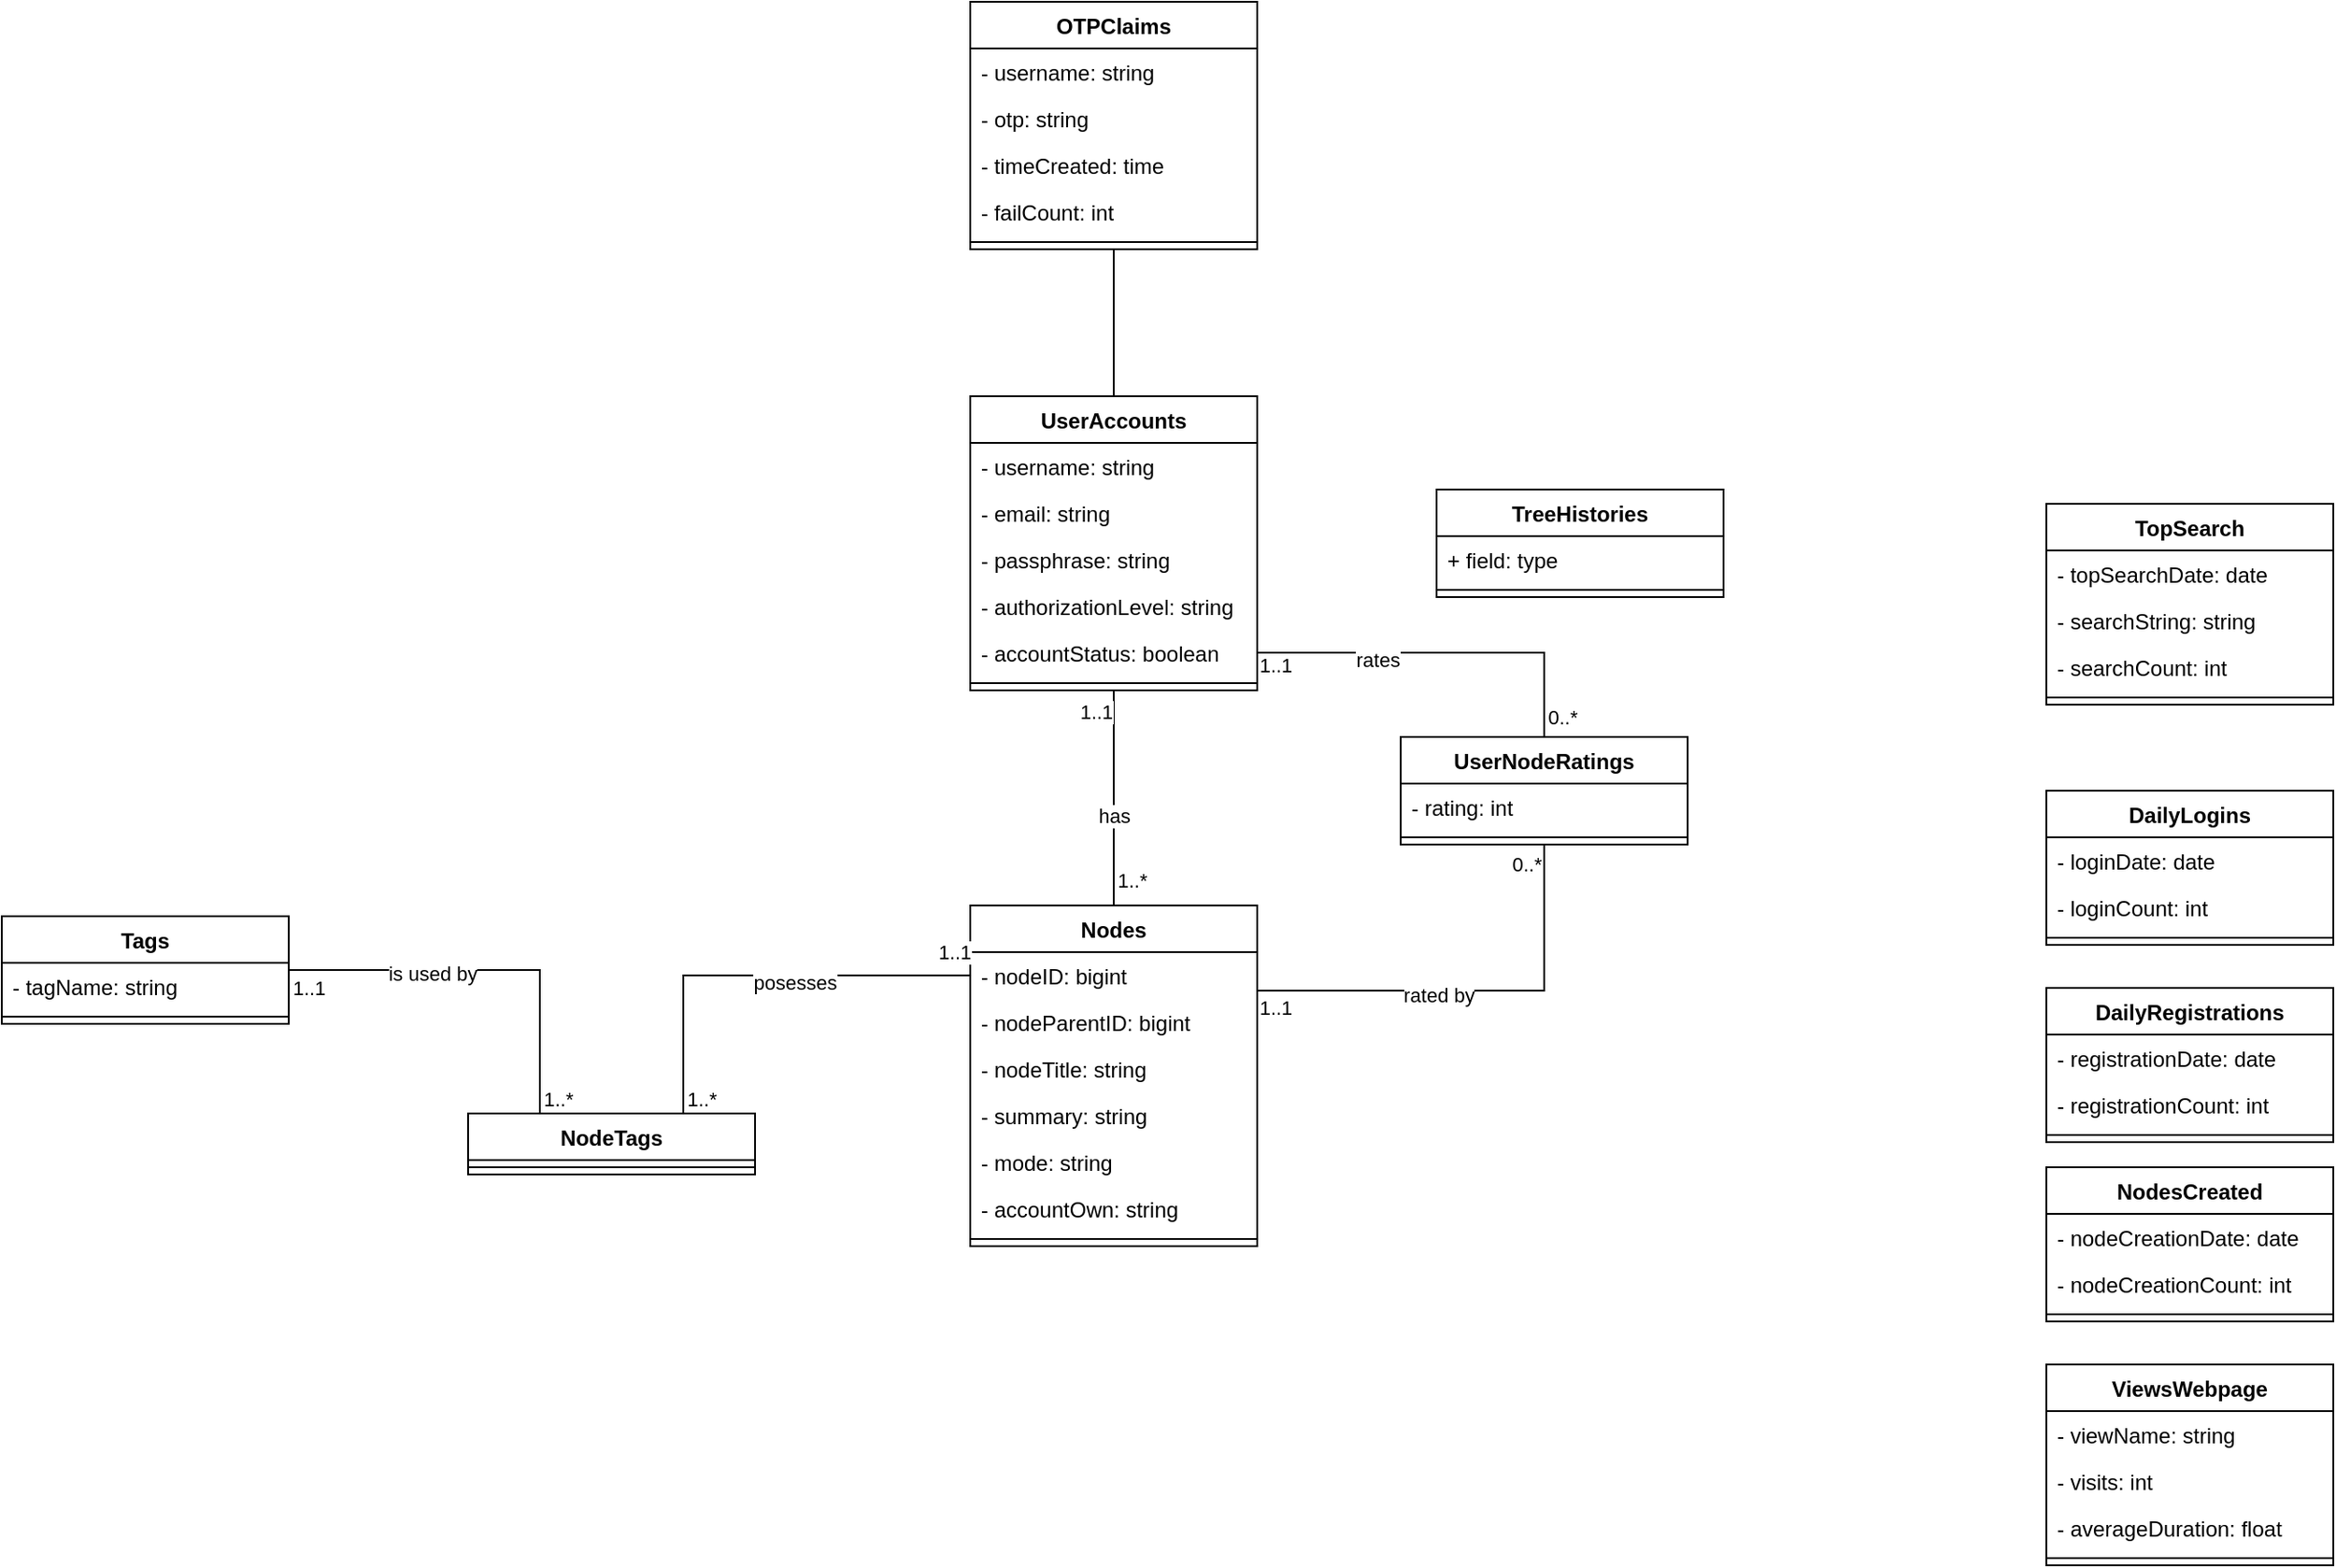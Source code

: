 <mxfile version="16.5.1" type="device"><diagram id="lFwvNTjZ4TGkcqttbsf9" name="Page-1"><mxGraphModel dx="1888" dy="1709" grid="1" gridSize="10" guides="1" tooltips="1" connect="1" arrows="1" fold="1" page="1" pageScale="1" pageWidth="850" pageHeight="1100" math="0" shadow="0"><root><mxCell id="0"/><mxCell id="1" parent="0"/><mxCell id="Ge9G01e_JDHmW3a4mc5M-5" style="edgeStyle=orthogonalEdgeStyle;rounded=0;orthogonalLoop=1;jettySize=auto;html=1;exitX=0.5;exitY=1;exitDx=0;exitDy=0;entryX=0.5;entryY=0;entryDx=0;entryDy=0;endArrow=none;endFill=0;" edge="1" parent="1" source="4IYzHmXBYEM75KDTKfIA-5" target="4IYzHmXBYEM75KDTKfIA-9"><mxGeometry relative="1" as="geometry"/></mxCell><mxCell id="4IYzHmXBYEM75KDTKfIA-5" value="OTPClaims" style="swimlane;fontStyle=1;align=center;verticalAlign=top;childLayout=stackLayout;horizontal=1;startSize=26;horizontalStack=0;resizeParent=1;resizeParentMax=0;resizeLast=0;collapsible=1;marginBottom=0;" parent="1" vertex="1"><mxGeometry x="-80" y="-170" width="160" height="138" as="geometry"/></mxCell><mxCell id="4IYzHmXBYEM75KDTKfIA-6" value="- username: string" style="text;strokeColor=none;fillColor=none;align=left;verticalAlign=top;spacingLeft=4;spacingRight=4;overflow=hidden;rotatable=0;points=[[0,0.5],[1,0.5]];portConstraint=eastwest;" parent="4IYzHmXBYEM75KDTKfIA-5" vertex="1"><mxGeometry y="26" width="160" height="26" as="geometry"/></mxCell><mxCell id="4IYzHmXBYEM75KDTKfIA-42" value="- otp: string" style="text;strokeColor=none;fillColor=none;align=left;verticalAlign=top;spacingLeft=4;spacingRight=4;overflow=hidden;rotatable=0;points=[[0,0.5],[1,0.5]];portConstraint=eastwest;" parent="4IYzHmXBYEM75KDTKfIA-5" vertex="1"><mxGeometry y="52" width="160" height="26" as="geometry"/></mxCell><mxCell id="4IYzHmXBYEM75KDTKfIA-43" value="- timeCreated: time" style="text;strokeColor=none;fillColor=none;align=left;verticalAlign=top;spacingLeft=4;spacingRight=4;overflow=hidden;rotatable=0;points=[[0,0.5],[1,0.5]];portConstraint=eastwest;" parent="4IYzHmXBYEM75KDTKfIA-5" vertex="1"><mxGeometry y="78" width="160" height="26" as="geometry"/></mxCell><mxCell id="4IYzHmXBYEM75KDTKfIA-44" value="- failCount: int" style="text;strokeColor=none;fillColor=none;align=left;verticalAlign=top;spacingLeft=4;spacingRight=4;overflow=hidden;rotatable=0;points=[[0,0.5],[1,0.5]];portConstraint=eastwest;" parent="4IYzHmXBYEM75KDTKfIA-5" vertex="1"><mxGeometry y="104" width="160" height="26" as="geometry"/></mxCell><mxCell id="4IYzHmXBYEM75KDTKfIA-7" value="" style="line;strokeWidth=1;fillColor=none;align=left;verticalAlign=middle;spacingTop=-1;spacingLeft=3;spacingRight=3;rotatable=0;labelPosition=right;points=[];portConstraint=eastwest;" parent="4IYzHmXBYEM75KDTKfIA-5" vertex="1"><mxGeometry y="130" width="160" height="8" as="geometry"/></mxCell><mxCell id="pYfyN74Ko_RccfEZqLN0-1" style="edgeStyle=orthogonalEdgeStyle;rounded=0;orthogonalLoop=1;jettySize=auto;html=1;entryX=0.5;entryY=0;entryDx=0;entryDy=0;endArrow=none;endFill=0;exitX=0.5;exitY=1;exitDx=0;exitDy=0;" parent="1" source="4IYzHmXBYEM75KDTKfIA-9" target="4IYzHmXBYEM75KDTKfIA-25" edge="1"><mxGeometry relative="1" as="geometry"><mxPoint y="230" as="sourcePoint"/></mxGeometry></mxCell><mxCell id="Ge9G01e_JDHmW3a4mc5M-1" value="1..*" style="edgeLabel;html=1;align=center;verticalAlign=middle;resizable=0;points=[];" vertex="1" connectable="0" parent="pYfyN74Ko_RccfEZqLN0-1"><mxGeometry x="0.783" y="1" relative="1" as="geometry"><mxPoint x="9" y="-1" as="offset"/></mxGeometry></mxCell><mxCell id="Ge9G01e_JDHmW3a4mc5M-2" value="has" style="edgeLabel;html=1;align=center;verticalAlign=middle;resizable=0;points=[];" vertex="1" connectable="0" parent="pYfyN74Ko_RccfEZqLN0-1"><mxGeometry x="0.157" y="-8" relative="1" as="geometry"><mxPoint x="8" as="offset"/></mxGeometry></mxCell><mxCell id="Ge9G01e_JDHmW3a4mc5M-3" value="1..1" style="edgeLabel;html=1;align=center;verticalAlign=middle;resizable=0;points=[];" vertex="1" connectable="0" parent="pYfyN74Ko_RccfEZqLN0-1"><mxGeometry x="-0.807" y="1" relative="1" as="geometry"><mxPoint x="-11" as="offset"/></mxGeometry></mxCell><mxCell id="4IYzHmXBYEM75KDTKfIA-9" value="UserAccounts" style="swimlane;fontStyle=1;align=center;verticalAlign=top;childLayout=stackLayout;horizontal=1;startSize=26;horizontalStack=0;resizeParent=1;resizeParentMax=0;resizeLast=0;collapsible=1;marginBottom=0;" parent="1" vertex="1"><mxGeometry x="-80" y="50" width="160" height="164" as="geometry"/></mxCell><mxCell id="4IYzHmXBYEM75KDTKfIA-38" value="- username: string" style="text;strokeColor=none;fillColor=none;align=left;verticalAlign=top;spacingLeft=4;spacingRight=4;overflow=hidden;rotatable=0;points=[[0,0.5],[1,0.5]];portConstraint=eastwest;" parent="4IYzHmXBYEM75KDTKfIA-9" vertex="1"><mxGeometry y="26" width="160" height="26" as="geometry"/></mxCell><mxCell id="4IYzHmXBYEM75KDTKfIA-39" value="- email: string" style="text;strokeColor=none;fillColor=none;align=left;verticalAlign=top;spacingLeft=4;spacingRight=4;overflow=hidden;rotatable=0;points=[[0,0.5],[1,0.5]];portConstraint=eastwest;" parent="4IYzHmXBYEM75KDTKfIA-9" vertex="1"><mxGeometry y="52" width="160" height="26" as="geometry"/></mxCell><mxCell id="4IYzHmXBYEM75KDTKfIA-40" value="- passphrase: string" style="text;strokeColor=none;fillColor=none;align=left;verticalAlign=top;spacingLeft=4;spacingRight=4;overflow=hidden;rotatable=0;points=[[0,0.5],[1,0.5]];portConstraint=eastwest;" parent="4IYzHmXBYEM75KDTKfIA-9" vertex="1"><mxGeometry y="78" width="160" height="26" as="geometry"/></mxCell><mxCell id="4IYzHmXBYEM75KDTKfIA-41" value="- authorizationLevel: string" style="text;strokeColor=none;fillColor=none;align=left;verticalAlign=top;spacingLeft=4;spacingRight=4;overflow=hidden;rotatable=0;points=[[0,0.5],[1,0.5]];portConstraint=eastwest;" parent="4IYzHmXBYEM75KDTKfIA-9" vertex="1"><mxGeometry y="104" width="160" height="26" as="geometry"/></mxCell><mxCell id="4IYzHmXBYEM75KDTKfIA-10" value="- accountStatus: boolean" style="text;strokeColor=none;fillColor=none;align=left;verticalAlign=top;spacingLeft=4;spacingRight=4;overflow=hidden;rotatable=0;points=[[0,0.5],[1,0.5]];portConstraint=eastwest;" parent="4IYzHmXBYEM75KDTKfIA-9" vertex="1"><mxGeometry y="130" width="160" height="26" as="geometry"/></mxCell><mxCell id="4IYzHmXBYEM75KDTKfIA-11" value="" style="line;strokeWidth=1;fillColor=none;align=left;verticalAlign=middle;spacingTop=-1;spacingLeft=3;spacingRight=3;rotatable=0;labelPosition=right;points=[];portConstraint=eastwest;" parent="4IYzHmXBYEM75KDTKfIA-9" vertex="1"><mxGeometry y="156" width="160" height="8" as="geometry"/></mxCell><mxCell id="4IYzHmXBYEM75KDTKfIA-13" value="DailyRegistrations" style="swimlane;fontStyle=1;align=center;verticalAlign=top;childLayout=stackLayout;horizontal=1;startSize=26;horizontalStack=0;resizeParent=1;resizeParentMax=0;resizeLast=0;collapsible=1;marginBottom=0;" parent="1" vertex="1"><mxGeometry x="520" y="380" width="160" height="86" as="geometry"/></mxCell><mxCell id="4IYzHmXBYEM75KDTKfIA-53" value="- registrationDate: date" style="text;strokeColor=none;fillColor=none;align=left;verticalAlign=top;spacingLeft=4;spacingRight=4;overflow=hidden;rotatable=0;points=[[0,0.5],[1,0.5]];portConstraint=eastwest;" parent="4IYzHmXBYEM75KDTKfIA-13" vertex="1"><mxGeometry y="26" width="160" height="26" as="geometry"/></mxCell><mxCell id="4IYzHmXBYEM75KDTKfIA-14" value="- registrationCount: int" style="text;strokeColor=none;fillColor=none;align=left;verticalAlign=top;spacingLeft=4;spacingRight=4;overflow=hidden;rotatable=0;points=[[0,0.5],[1,0.5]];portConstraint=eastwest;" parent="4IYzHmXBYEM75KDTKfIA-13" vertex="1"><mxGeometry y="52" width="160" height="26" as="geometry"/></mxCell><mxCell id="4IYzHmXBYEM75KDTKfIA-15" value="" style="line;strokeWidth=1;fillColor=none;align=left;verticalAlign=middle;spacingTop=-1;spacingLeft=3;spacingRight=3;rotatable=0;labelPosition=right;points=[];portConstraint=eastwest;" parent="4IYzHmXBYEM75KDTKfIA-13" vertex="1"><mxGeometry y="78" width="160" height="8" as="geometry"/></mxCell><mxCell id="4IYzHmXBYEM75KDTKfIA-16" value="ViewsWebpage" style="swimlane;fontStyle=1;align=center;verticalAlign=top;childLayout=stackLayout;horizontal=1;startSize=26;horizontalStack=0;resizeParent=1;resizeParentMax=0;resizeLast=0;collapsible=1;marginBottom=0;" parent="1" vertex="1"><mxGeometry x="520" y="590" width="160" height="112" as="geometry"/></mxCell><mxCell id="4IYzHmXBYEM75KDTKfIA-17" value="- viewName: string" style="text;strokeColor=none;fillColor=none;align=left;verticalAlign=top;spacingLeft=4;spacingRight=4;overflow=hidden;rotatable=0;points=[[0,0.5],[1,0.5]];portConstraint=eastwest;" parent="4IYzHmXBYEM75KDTKfIA-16" vertex="1"><mxGeometry y="26" width="160" height="26" as="geometry"/></mxCell><mxCell id="4IYzHmXBYEM75KDTKfIA-51" value="- visits: int" style="text;strokeColor=none;fillColor=none;align=left;verticalAlign=top;spacingLeft=4;spacingRight=4;overflow=hidden;rotatable=0;points=[[0,0.5],[1,0.5]];portConstraint=eastwest;" parent="4IYzHmXBYEM75KDTKfIA-16" vertex="1"><mxGeometry y="52" width="160" height="26" as="geometry"/></mxCell><mxCell id="4IYzHmXBYEM75KDTKfIA-52" value="- averageDuration: float" style="text;strokeColor=none;fillColor=none;align=left;verticalAlign=top;spacingLeft=4;spacingRight=4;overflow=hidden;rotatable=0;points=[[0,0.5],[1,0.5]];portConstraint=eastwest;" parent="4IYzHmXBYEM75KDTKfIA-16" vertex="1"><mxGeometry y="78" width="160" height="26" as="geometry"/></mxCell><mxCell id="4IYzHmXBYEM75KDTKfIA-18" value="" style="line;strokeWidth=1;fillColor=none;align=left;verticalAlign=middle;spacingTop=-1;spacingLeft=3;spacingRight=3;rotatable=0;labelPosition=right;points=[];portConstraint=eastwest;" parent="4IYzHmXBYEM75KDTKfIA-16" vertex="1"><mxGeometry y="104" width="160" height="8" as="geometry"/></mxCell><mxCell id="4IYzHmXBYEM75KDTKfIA-19" value="TreeHistories" style="swimlane;fontStyle=1;align=center;verticalAlign=top;childLayout=stackLayout;horizontal=1;startSize=26;horizontalStack=0;resizeParent=1;resizeParentMax=0;resizeLast=0;collapsible=1;marginBottom=0;" parent="1" vertex="1"><mxGeometry x="180" y="102" width="160" height="60" as="geometry"/></mxCell><mxCell id="4IYzHmXBYEM75KDTKfIA-20" value="+ field: type" style="text;strokeColor=none;fillColor=none;align=left;verticalAlign=top;spacingLeft=4;spacingRight=4;overflow=hidden;rotatable=0;points=[[0,0.5],[1,0.5]];portConstraint=eastwest;" parent="4IYzHmXBYEM75KDTKfIA-19" vertex="1"><mxGeometry y="26" width="160" height="26" as="geometry"/></mxCell><mxCell id="4IYzHmXBYEM75KDTKfIA-21" value="" style="line;strokeWidth=1;fillColor=none;align=left;verticalAlign=middle;spacingTop=-1;spacingLeft=3;spacingRight=3;rotatable=0;labelPosition=right;points=[];portConstraint=eastwest;" parent="4IYzHmXBYEM75KDTKfIA-19" vertex="1"><mxGeometry y="52" width="160" height="8" as="geometry"/></mxCell><mxCell id="Ge9G01e_JDHmW3a4mc5M-12" style="edgeStyle=orthogonalEdgeStyle;rounded=0;orthogonalLoop=1;jettySize=auto;html=1;entryX=0.25;entryY=0;entryDx=0;entryDy=0;endArrow=none;endFill=0;" edge="1" parent="1" source="4IYzHmXBYEM75KDTKfIA-22" target="Ge9G01e_JDHmW3a4mc5M-9"><mxGeometry relative="1" as="geometry"/></mxCell><mxCell id="Ge9G01e_JDHmW3a4mc5M-13" value="1..*" style="edgeLabel;html=1;align=center;verticalAlign=middle;resizable=0;points=[];" vertex="1" connectable="0" parent="Ge9G01e_JDHmW3a4mc5M-12"><mxGeometry x="0.816" y="3" relative="1" as="geometry"><mxPoint x="7" y="12" as="offset"/></mxGeometry></mxCell><mxCell id="Ge9G01e_JDHmW3a4mc5M-14" value="1..1" style="edgeLabel;html=1;align=center;verticalAlign=middle;resizable=0;points=[];" vertex="1" connectable="0" parent="Ge9G01e_JDHmW3a4mc5M-12"><mxGeometry x="-0.669" y="1" relative="1" as="geometry"><mxPoint x="-26" y="11" as="offset"/></mxGeometry></mxCell><mxCell id="Ge9G01e_JDHmW3a4mc5M-29" value="is used by" style="edgeLabel;html=1;align=center;verticalAlign=middle;resizable=0;points=[];" vertex="1" connectable="0" parent="Ge9G01e_JDHmW3a4mc5M-12"><mxGeometry x="-0.276" y="-2" relative="1" as="geometry"><mxPoint as="offset"/></mxGeometry></mxCell><mxCell id="4IYzHmXBYEM75KDTKfIA-22" value="Tags" style="swimlane;fontStyle=1;align=center;verticalAlign=top;childLayout=stackLayout;horizontal=1;startSize=26;horizontalStack=0;resizeParent=1;resizeParentMax=0;resizeLast=0;collapsible=1;marginBottom=0;" parent="1" vertex="1"><mxGeometry x="-620" y="340" width="160" height="60" as="geometry"/></mxCell><mxCell id="4IYzHmXBYEM75KDTKfIA-23" value="- tagName: string" style="text;strokeColor=none;fillColor=none;align=left;verticalAlign=top;spacingLeft=4;spacingRight=4;overflow=hidden;rotatable=0;points=[[0,0.5],[1,0.5]];portConstraint=eastwest;" parent="4IYzHmXBYEM75KDTKfIA-22" vertex="1"><mxGeometry y="26" width="160" height="26" as="geometry"/></mxCell><mxCell id="4IYzHmXBYEM75KDTKfIA-24" value="" style="line;strokeWidth=1;fillColor=none;align=left;verticalAlign=middle;spacingTop=-1;spacingLeft=3;spacingRight=3;rotatable=0;labelPosition=right;points=[];portConstraint=eastwest;" parent="4IYzHmXBYEM75KDTKfIA-22" vertex="1"><mxGeometry y="52" width="160" height="8" as="geometry"/></mxCell><mxCell id="Ge9G01e_JDHmW3a4mc5M-20" style="edgeStyle=orthogonalEdgeStyle;rounded=0;orthogonalLoop=1;jettySize=auto;html=1;exitX=1;exitY=0.25;exitDx=0;exitDy=0;entryX=0.5;entryY=1;entryDx=0;entryDy=0;endArrow=none;endFill=0;" edge="1" parent="1" source="4IYzHmXBYEM75KDTKfIA-25" target="Ge9G01e_JDHmW3a4mc5M-17"><mxGeometry relative="1" as="geometry"/></mxCell><mxCell id="Ge9G01e_JDHmW3a4mc5M-24" value="0..*" style="edgeLabel;html=1;align=center;verticalAlign=middle;resizable=0;points=[];" vertex="1" connectable="0" parent="Ge9G01e_JDHmW3a4mc5M-20"><mxGeometry x="0.894" y="1" relative="1" as="geometry"><mxPoint x="-9" y="-2" as="offset"/></mxGeometry></mxCell><mxCell id="Ge9G01e_JDHmW3a4mc5M-25" value="1..1" style="edgeLabel;html=1;align=center;verticalAlign=middle;resizable=0;points=[];" vertex="1" connectable="0" parent="Ge9G01e_JDHmW3a4mc5M-20"><mxGeometry x="-0.884" y="-2" relative="1" as="geometry"><mxPoint x="-4" y="7" as="offset"/></mxGeometry></mxCell><mxCell id="Ge9G01e_JDHmW3a4mc5M-27" value="rated by" style="edgeLabel;html=1;align=center;verticalAlign=middle;resizable=0;points=[];" vertex="1" connectable="0" parent="Ge9G01e_JDHmW3a4mc5M-20"><mxGeometry x="-0.167" y="-2" relative="1" as="geometry"><mxPoint as="offset"/></mxGeometry></mxCell><mxCell id="4IYzHmXBYEM75KDTKfIA-25" value="Nodes" style="swimlane;fontStyle=1;align=center;verticalAlign=top;childLayout=stackLayout;horizontal=1;startSize=26;horizontalStack=0;resizeParent=1;resizeParentMax=0;resizeLast=0;collapsible=1;marginBottom=0;" parent="1" vertex="1"><mxGeometry x="-80" y="334" width="160" height="190" as="geometry"/></mxCell><mxCell id="4IYzHmXBYEM75KDTKfIA-45" value="- nodeID: bigint" style="text;strokeColor=none;fillColor=none;align=left;verticalAlign=top;spacingLeft=4;spacingRight=4;overflow=hidden;rotatable=0;points=[[0,0.5],[1,0.5]];portConstraint=eastwest;" parent="4IYzHmXBYEM75KDTKfIA-25" vertex="1"><mxGeometry y="26" width="160" height="26" as="geometry"/></mxCell><mxCell id="4IYzHmXBYEM75KDTKfIA-46" value="- nodeParentID: bigint" style="text;strokeColor=none;fillColor=none;align=left;verticalAlign=top;spacingLeft=4;spacingRight=4;overflow=hidden;rotatable=0;points=[[0,0.5],[1,0.5]];portConstraint=eastwest;" parent="4IYzHmXBYEM75KDTKfIA-25" vertex="1"><mxGeometry y="52" width="160" height="26" as="geometry"/></mxCell><mxCell id="4IYzHmXBYEM75KDTKfIA-47" value="- nodeTitle: string" style="text;strokeColor=none;fillColor=none;align=left;verticalAlign=top;spacingLeft=4;spacingRight=4;overflow=hidden;rotatable=0;points=[[0,0.5],[1,0.5]];portConstraint=eastwest;" parent="4IYzHmXBYEM75KDTKfIA-25" vertex="1"><mxGeometry y="78" width="160" height="26" as="geometry"/></mxCell><mxCell id="4IYzHmXBYEM75KDTKfIA-48" value="- summary: string" style="text;strokeColor=none;fillColor=none;align=left;verticalAlign=top;spacingLeft=4;spacingRight=4;overflow=hidden;rotatable=0;points=[[0,0.5],[1,0.5]];portConstraint=eastwest;" parent="4IYzHmXBYEM75KDTKfIA-25" vertex="1"><mxGeometry y="104" width="160" height="26" as="geometry"/></mxCell><mxCell id="4IYzHmXBYEM75KDTKfIA-49" value="- mode: string" style="text;strokeColor=none;fillColor=none;align=left;verticalAlign=top;spacingLeft=4;spacingRight=4;overflow=hidden;rotatable=0;points=[[0,0.5],[1,0.5]];portConstraint=eastwest;" parent="4IYzHmXBYEM75KDTKfIA-25" vertex="1"><mxGeometry y="130" width="160" height="26" as="geometry"/></mxCell><mxCell id="4IYzHmXBYEM75KDTKfIA-26" value="- accountOwn: string" style="text;strokeColor=none;fillColor=none;align=left;verticalAlign=top;spacingLeft=4;spacingRight=4;overflow=hidden;rotatable=0;points=[[0,0.5],[1,0.5]];portConstraint=eastwest;" parent="4IYzHmXBYEM75KDTKfIA-25" vertex="1"><mxGeometry y="156" width="160" height="26" as="geometry"/></mxCell><mxCell id="4IYzHmXBYEM75KDTKfIA-27" value="" style="line;strokeWidth=1;fillColor=none;align=left;verticalAlign=middle;spacingTop=-1;spacingLeft=3;spacingRight=3;rotatable=0;labelPosition=right;points=[];portConstraint=eastwest;" parent="4IYzHmXBYEM75KDTKfIA-25" vertex="1"><mxGeometry y="182" width="160" height="8" as="geometry"/></mxCell><mxCell id="4IYzHmXBYEM75KDTKfIA-28" value="DailyLogins" style="swimlane;fontStyle=1;align=center;verticalAlign=top;childLayout=stackLayout;horizontal=1;startSize=26;horizontalStack=0;resizeParent=1;resizeParentMax=0;resizeLast=0;collapsible=1;marginBottom=0;" parent="1" vertex="1"><mxGeometry x="520" y="270" width="160" height="86" as="geometry"/></mxCell><mxCell id="4IYzHmXBYEM75KDTKfIA-54" value="- loginDate: date" style="text;strokeColor=none;fillColor=none;align=left;verticalAlign=top;spacingLeft=4;spacingRight=4;overflow=hidden;rotatable=0;points=[[0,0.5],[1,0.5]];portConstraint=eastwest;" parent="4IYzHmXBYEM75KDTKfIA-28" vertex="1"><mxGeometry y="26" width="160" height="26" as="geometry"/></mxCell><mxCell id="4IYzHmXBYEM75KDTKfIA-29" value="- loginCount: int" style="text;strokeColor=none;fillColor=none;align=left;verticalAlign=top;spacingLeft=4;spacingRight=4;overflow=hidden;rotatable=0;points=[[0,0.5],[1,0.5]];portConstraint=eastwest;" parent="4IYzHmXBYEM75KDTKfIA-28" vertex="1"><mxGeometry y="52" width="160" height="26" as="geometry"/></mxCell><mxCell id="4IYzHmXBYEM75KDTKfIA-30" value="" style="line;strokeWidth=1;fillColor=none;align=left;verticalAlign=middle;spacingTop=-1;spacingLeft=3;spacingRight=3;rotatable=0;labelPosition=right;points=[];portConstraint=eastwest;" parent="4IYzHmXBYEM75KDTKfIA-28" vertex="1"><mxGeometry y="78" width="160" height="8" as="geometry"/></mxCell><mxCell id="4IYzHmXBYEM75KDTKfIA-31" value="TopSearch" style="swimlane;fontStyle=1;align=center;verticalAlign=top;childLayout=stackLayout;horizontal=1;startSize=26;horizontalStack=0;resizeParent=1;resizeParentMax=0;resizeLast=0;collapsible=1;marginBottom=0;" parent="1" vertex="1"><mxGeometry x="520" y="110" width="160" height="112" as="geometry"/></mxCell><mxCell id="4IYzHmXBYEM75KDTKfIA-55" value="- topSearchDate: date" style="text;strokeColor=none;fillColor=none;align=left;verticalAlign=top;spacingLeft=4;spacingRight=4;overflow=hidden;rotatable=0;points=[[0,0.5],[1,0.5]];portConstraint=eastwest;" parent="4IYzHmXBYEM75KDTKfIA-31" vertex="1"><mxGeometry y="26" width="160" height="26" as="geometry"/></mxCell><mxCell id="4IYzHmXBYEM75KDTKfIA-56" value="- searchString: string" style="text;strokeColor=none;fillColor=none;align=left;verticalAlign=top;spacingLeft=4;spacingRight=4;overflow=hidden;rotatable=0;points=[[0,0.5],[1,0.5]];portConstraint=eastwest;" parent="4IYzHmXBYEM75KDTKfIA-31" vertex="1"><mxGeometry y="52" width="160" height="26" as="geometry"/></mxCell><mxCell id="4IYzHmXBYEM75KDTKfIA-32" value="- searchCount: int" style="text;strokeColor=none;fillColor=none;align=left;verticalAlign=top;spacingLeft=4;spacingRight=4;overflow=hidden;rotatable=0;points=[[0,0.5],[1,0.5]];portConstraint=eastwest;" parent="4IYzHmXBYEM75KDTKfIA-31" vertex="1"><mxGeometry y="78" width="160" height="26" as="geometry"/></mxCell><mxCell id="4IYzHmXBYEM75KDTKfIA-33" value="" style="line;strokeWidth=1;fillColor=none;align=left;verticalAlign=middle;spacingTop=-1;spacingLeft=3;spacingRight=3;rotatable=0;labelPosition=right;points=[];portConstraint=eastwest;" parent="4IYzHmXBYEM75KDTKfIA-31" vertex="1"><mxGeometry y="104" width="160" height="8" as="geometry"/></mxCell><mxCell id="4IYzHmXBYEM75KDTKfIA-34" value="NodesCreated" style="swimlane;fontStyle=1;align=center;verticalAlign=top;childLayout=stackLayout;horizontal=1;startSize=26;horizontalStack=0;resizeParent=1;resizeParentMax=0;resizeLast=0;collapsible=1;marginBottom=0;" parent="1" vertex="1"><mxGeometry x="520" y="480" width="160" height="86" as="geometry"/></mxCell><mxCell id="4IYzHmXBYEM75KDTKfIA-57" value="- nodeCreationDate: date" style="text;strokeColor=none;fillColor=none;align=left;verticalAlign=top;spacingLeft=4;spacingRight=4;overflow=hidden;rotatable=0;points=[[0,0.5],[1,0.5]];portConstraint=eastwest;" parent="4IYzHmXBYEM75KDTKfIA-34" vertex="1"><mxGeometry y="26" width="160" height="26" as="geometry"/></mxCell><mxCell id="4IYzHmXBYEM75KDTKfIA-35" value="- nodeCreationCount: int" style="text;strokeColor=none;fillColor=none;align=left;verticalAlign=top;spacingLeft=4;spacingRight=4;overflow=hidden;rotatable=0;points=[[0,0.5],[1,0.5]];portConstraint=eastwest;" parent="4IYzHmXBYEM75KDTKfIA-34" vertex="1"><mxGeometry y="52" width="160" height="26" as="geometry"/></mxCell><mxCell id="4IYzHmXBYEM75KDTKfIA-36" value="" style="line;strokeWidth=1;fillColor=none;align=left;verticalAlign=middle;spacingTop=-1;spacingLeft=3;spacingRight=3;rotatable=0;labelPosition=right;points=[];portConstraint=eastwest;" parent="4IYzHmXBYEM75KDTKfIA-34" vertex="1"><mxGeometry y="78" width="160" height="8" as="geometry"/></mxCell><mxCell id="Ge9G01e_JDHmW3a4mc5M-8" style="edgeStyle=orthogonalEdgeStyle;rounded=0;orthogonalLoop=1;jettySize=auto;html=1;exitX=0;exitY=0.5;exitDx=0;exitDy=0;endArrow=none;endFill=0;entryX=0.75;entryY=0;entryDx=0;entryDy=0;" edge="1" parent="1" source="4IYzHmXBYEM75KDTKfIA-45" target="Ge9G01e_JDHmW3a4mc5M-9"><mxGeometry relative="1" as="geometry"><mxPoint x="-300" y="373" as="targetPoint"/></mxGeometry></mxCell><mxCell id="Ge9G01e_JDHmW3a4mc5M-15" value="1..*" style="edgeLabel;html=1;align=center;verticalAlign=middle;resizable=0;points=[];" vertex="1" connectable="0" parent="Ge9G01e_JDHmW3a4mc5M-8"><mxGeometry x="0.821" y="-2" relative="1" as="geometry"><mxPoint x="12" y="13" as="offset"/></mxGeometry></mxCell><mxCell id="Ge9G01e_JDHmW3a4mc5M-16" value="1..1" style="edgeLabel;html=1;align=center;verticalAlign=middle;resizable=0;points=[];" vertex="1" connectable="0" parent="Ge9G01e_JDHmW3a4mc5M-8"><mxGeometry x="-0.75" relative="1" as="geometry"><mxPoint x="20" y="-13" as="offset"/></mxGeometry></mxCell><mxCell id="Ge9G01e_JDHmW3a4mc5M-28" value="posesses" style="edgeLabel;html=1;align=center;verticalAlign=middle;resizable=0;points=[];" vertex="1" connectable="0" parent="Ge9G01e_JDHmW3a4mc5M-8"><mxGeometry x="-0.17" y="4" relative="1" as="geometry"><mxPoint as="offset"/></mxGeometry></mxCell><mxCell id="Ge9G01e_JDHmW3a4mc5M-9" value="NodeTags" style="swimlane;fontStyle=1;align=center;verticalAlign=top;childLayout=stackLayout;horizontal=1;startSize=26;horizontalStack=0;resizeParent=1;resizeParentMax=0;resizeLast=0;collapsible=1;marginBottom=0;" vertex="1" parent="1"><mxGeometry x="-360" y="450" width="160" height="34" as="geometry"/></mxCell><mxCell id="Ge9G01e_JDHmW3a4mc5M-11" value="" style="line;strokeWidth=1;fillColor=none;align=left;verticalAlign=middle;spacingTop=-1;spacingLeft=3;spacingRight=3;rotatable=0;labelPosition=right;points=[];portConstraint=eastwest;" vertex="1" parent="Ge9G01e_JDHmW3a4mc5M-9"><mxGeometry y="26" width="160" height="8" as="geometry"/></mxCell><mxCell id="Ge9G01e_JDHmW3a4mc5M-17" value="UserNodeRatings" style="swimlane;fontStyle=1;align=center;verticalAlign=top;childLayout=stackLayout;horizontal=1;startSize=26;horizontalStack=0;resizeParent=1;resizeParentMax=0;resizeLast=0;collapsible=1;marginBottom=0;" vertex="1" parent="1"><mxGeometry x="160" y="240" width="160" height="60" as="geometry"/></mxCell><mxCell id="4IYzHmXBYEM75KDTKfIA-50" value="- rating: int" style="text;strokeColor=none;fillColor=none;align=left;verticalAlign=top;spacingLeft=4;spacingRight=4;overflow=hidden;rotatable=0;points=[[0,0.5],[1,0.5]];portConstraint=eastwest;" parent="Ge9G01e_JDHmW3a4mc5M-17" vertex="1"><mxGeometry y="26" width="160" height="26" as="geometry"/></mxCell><mxCell id="Ge9G01e_JDHmW3a4mc5M-19" value="" style="line;strokeWidth=1;fillColor=none;align=left;verticalAlign=middle;spacingTop=-1;spacingLeft=3;spacingRight=3;rotatable=0;labelPosition=right;points=[];portConstraint=eastwest;" vertex="1" parent="Ge9G01e_JDHmW3a4mc5M-17"><mxGeometry y="52" width="160" height="8" as="geometry"/></mxCell><mxCell id="Ge9G01e_JDHmW3a4mc5M-21" style="edgeStyle=orthogonalEdgeStyle;rounded=0;orthogonalLoop=1;jettySize=auto;html=1;exitX=1;exitY=0.5;exitDx=0;exitDy=0;entryX=0.5;entryY=0;entryDx=0;entryDy=0;endArrow=none;endFill=0;" edge="1" parent="1" source="4IYzHmXBYEM75KDTKfIA-10" target="Ge9G01e_JDHmW3a4mc5M-17"><mxGeometry relative="1" as="geometry"/></mxCell><mxCell id="Ge9G01e_JDHmW3a4mc5M-22" value="0..*" style="edgeLabel;html=1;align=center;verticalAlign=middle;resizable=0;points=[];" vertex="1" connectable="0" parent="Ge9G01e_JDHmW3a4mc5M-21"><mxGeometry x="0.892" relative="1" as="geometry"><mxPoint x="10" as="offset"/></mxGeometry></mxCell><mxCell id="Ge9G01e_JDHmW3a4mc5M-23" value="1..1" style="edgeLabel;html=1;align=center;verticalAlign=middle;resizable=0;points=[];" vertex="1" connectable="0" parent="Ge9G01e_JDHmW3a4mc5M-21"><mxGeometry x="-0.807" y="2" relative="1" as="geometry"><mxPoint x="-10" y="9" as="offset"/></mxGeometry></mxCell><mxCell id="Ge9G01e_JDHmW3a4mc5M-26" value="rates" style="edgeLabel;html=1;align=center;verticalAlign=middle;resizable=0;points=[];" vertex="1" connectable="0" parent="Ge9G01e_JDHmW3a4mc5M-21"><mxGeometry x="-0.356" y="-4" relative="1" as="geometry"><mxPoint as="offset"/></mxGeometry></mxCell></root></mxGraphModel></diagram></mxfile>